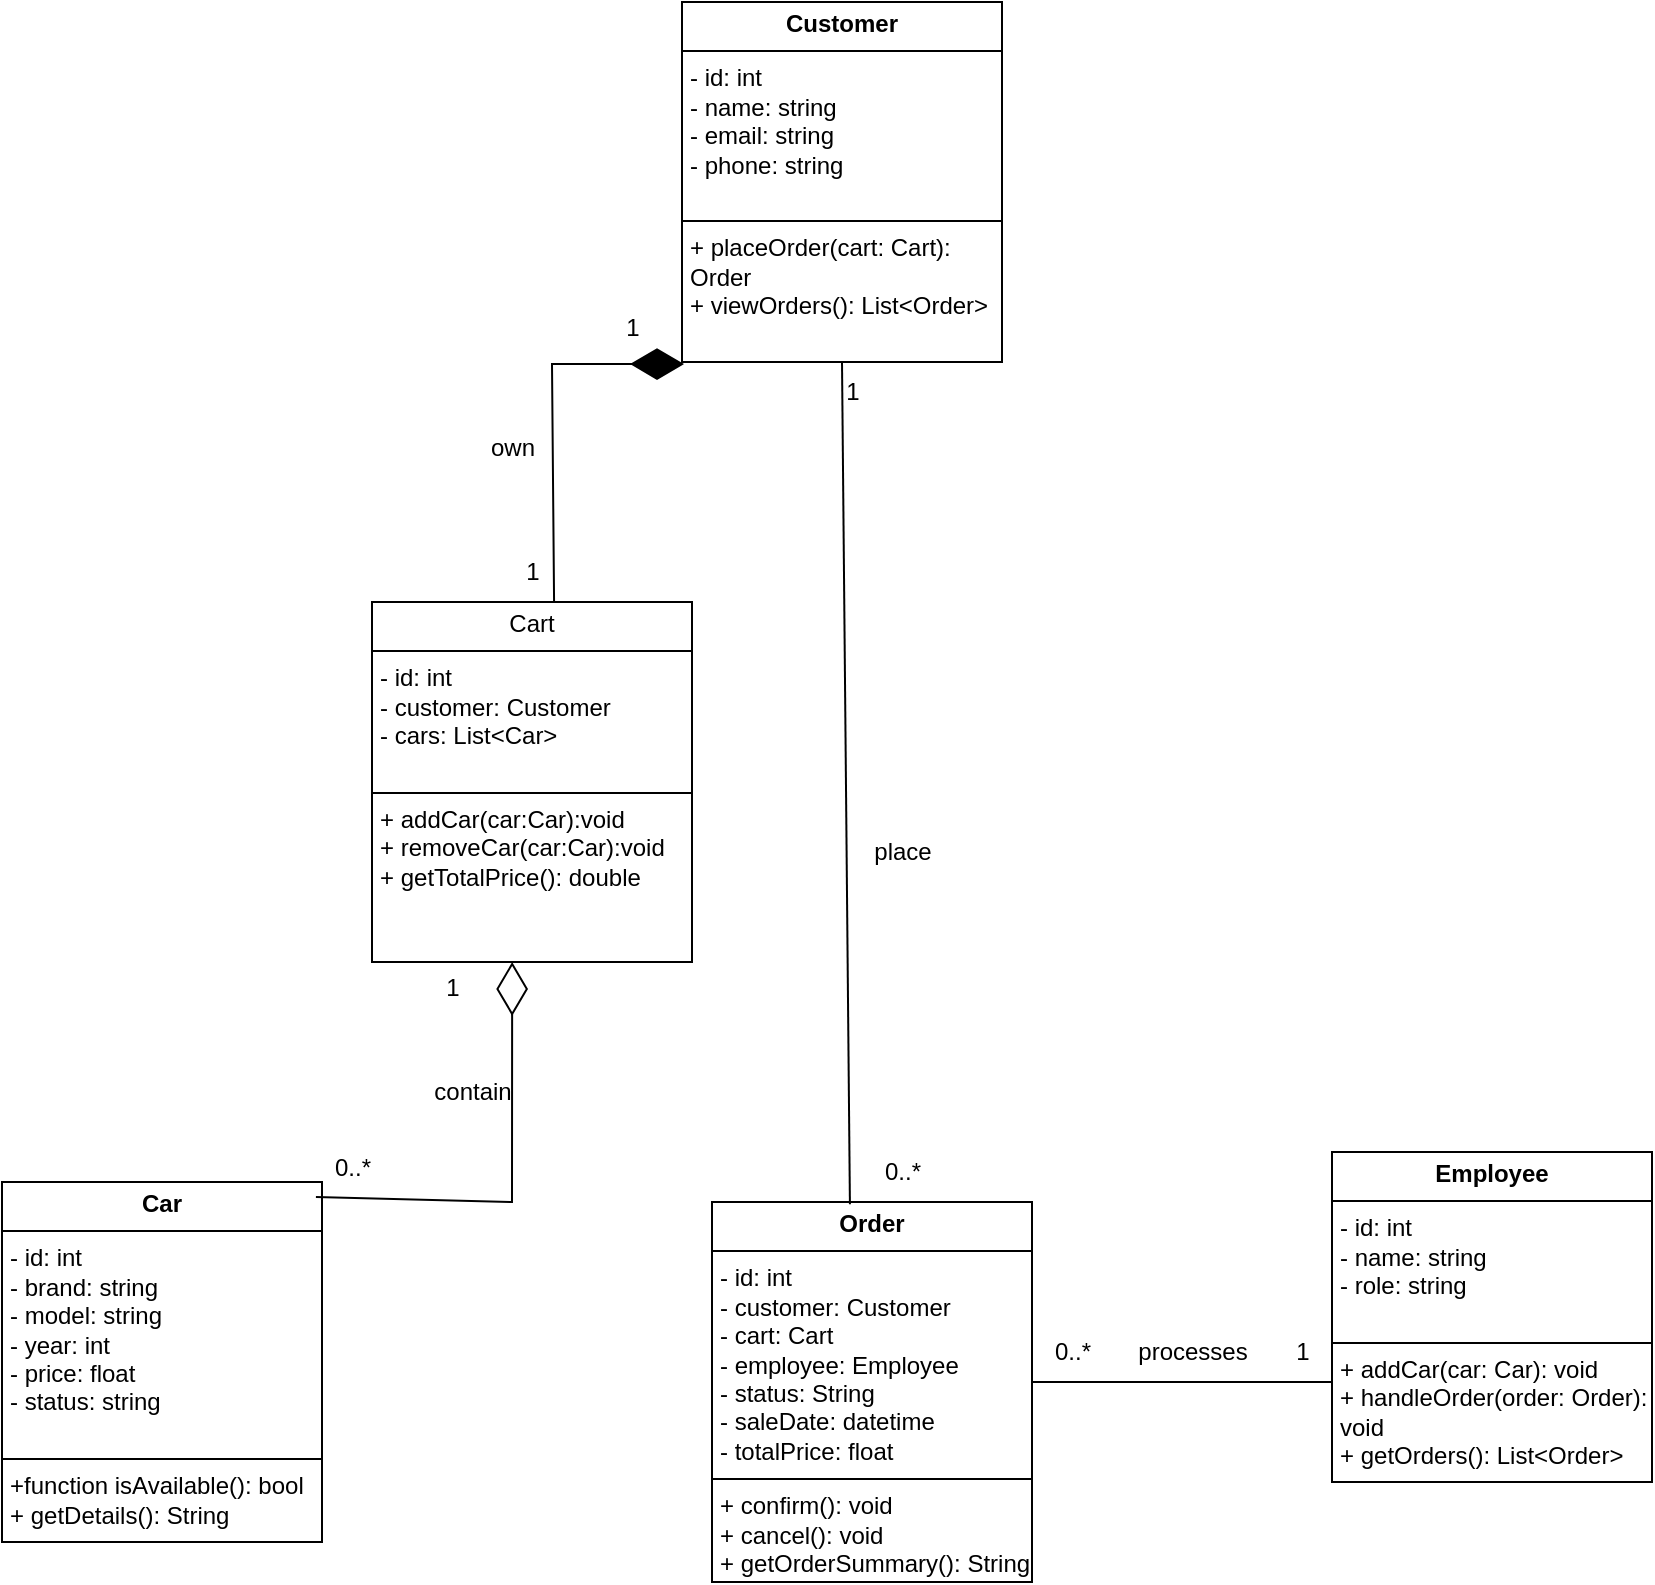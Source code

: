 <mxfile version="27.0.9">
  <diagram name="Page-1" id="G9WPaqUicb1VFKM4ennc">
    <mxGraphModel dx="1426" dy="849" grid="1" gridSize="10" guides="1" tooltips="1" connect="1" arrows="1" fold="1" page="1" pageScale="1" pageWidth="850" pageHeight="1100" math="0" shadow="0">
      <root>
        <mxCell id="0" />
        <mxCell id="1" parent="0" />
        <mxCell id="h7SW3nsibfgwUvtWcW3p-13" value="&lt;p style=&quot;margin:0px;margin-top:4px;text-align:center;&quot;&gt;&lt;b&gt;Car&lt;/b&gt;&lt;/p&gt;&lt;hr size=&quot;1&quot; style=&quot;border-style:solid;&quot;&gt;&lt;p style=&quot;margin:0px;margin-left:4px;&quot;&gt;- id: int&lt;/p&gt;&lt;p style=&quot;margin:0px;margin-left:4px;&quot;&gt;- brand: string&lt;/p&gt;&lt;p style=&quot;margin:0px;margin-left:4px;&quot;&gt;- model: string&lt;/p&gt;&lt;p style=&quot;margin:0px;margin-left:4px;&quot;&gt;- year: int&lt;/p&gt;&lt;p style=&quot;margin:0px;margin-left:4px;&quot;&gt;- price: float&lt;/p&gt;&lt;p style=&quot;margin:0px;margin-left:4px;&quot;&gt;- status: string&lt;/p&gt;&lt;p style=&quot;margin:0px;margin-left:4px;&quot;&gt;&lt;br&gt;&lt;/p&gt;&lt;hr size=&quot;1&quot; style=&quot;border-style:solid;&quot;&gt;&lt;p style=&quot;margin:0px;margin-left:4px;&quot;&gt;+function isAvailable(): bool&amp;nbsp;&lt;/p&gt;&lt;p style=&quot;margin:0px;margin-left:4px;&quot;&gt;+ getDetails(): String&lt;/p&gt;" style="verticalAlign=top;align=left;overflow=fill;html=1;whiteSpace=wrap;" parent="1" vertex="1">
          <mxGeometry x="25" y="610" width="160" height="180" as="geometry" />
        </mxCell>
        <mxCell id="h7SW3nsibfgwUvtWcW3p-16" value="&lt;p style=&quot;margin:0px;margin-top:4px;text-align:center;&quot;&gt;&lt;b&gt;Customer&lt;/b&gt;&lt;/p&gt;&lt;hr size=&quot;1&quot; style=&quot;border-style:solid;&quot;&gt;&lt;p style=&quot;margin:0px;margin-left:4px;&quot;&gt;- id: int&lt;/p&gt;&lt;p style=&quot;margin:0px;margin-left:4px;&quot;&gt;- name: string&lt;/p&gt;&lt;p style=&quot;margin:0px;margin-left:4px;&quot;&gt;- email: string&lt;/p&gt;&lt;p style=&quot;margin:0px;margin-left:4px;&quot;&gt;- phone: string&lt;/p&gt;&lt;p style=&quot;margin:0px;margin-left:4px;&quot;&gt;&lt;br&gt;&lt;/p&gt;&lt;hr size=&quot;1&quot; style=&quot;border-style:solid;&quot;&gt;&lt;p style=&quot;margin:0px;margin-left:4px;&quot;&gt;+ placeOrder(cart: Cart): Order&lt;/p&gt;&lt;p style=&quot;margin:0px;margin-left:4px;&quot;&gt;+ viewOrders(): List&amp;lt;Order&amp;gt;&lt;/p&gt;" style="verticalAlign=top;align=left;overflow=fill;html=1;whiteSpace=wrap;" parent="1" vertex="1">
          <mxGeometry x="365" y="20" width="160" height="180" as="geometry" />
        </mxCell>
        <mxCell id="h7SW3nsibfgwUvtWcW3p-17" value="&lt;p style=&quot;margin:0px;margin-top:4px;text-align:center;&quot;&gt;&lt;b&gt;Employee&lt;/b&gt;&lt;/p&gt;&lt;hr size=&quot;1&quot; style=&quot;border-style:solid;&quot;&gt;&lt;p style=&quot;margin:0px;margin-left:4px;&quot;&gt;- id: int&lt;/p&gt;&lt;p style=&quot;margin:0px;margin-left:4px;&quot;&gt;- name: string&lt;/p&gt;&lt;p style=&quot;margin:0px;margin-left:4px;&quot;&gt;- role: string&amp;nbsp; &amp;nbsp; &amp;nbsp;&lt;/p&gt;&lt;p style=&quot;margin:0px;margin-left:4px;&quot;&gt;&lt;br&gt;&lt;/p&gt;&lt;hr size=&quot;1&quot; style=&quot;border-style:solid;&quot;&gt;&lt;p style=&quot;margin:0px;margin-left:4px;&quot;&gt;&lt;span style=&quot;background-color: transparent; color: light-dark(rgb(0, 0, 0), rgb(255, 255, 255));&quot;&gt;+ addCar(car: Car): void&lt;/span&gt;&lt;/p&gt;&lt;p style=&quot;margin:0px;margin-left:4px;&quot;&gt;+ handleOrder(order: Order): void&lt;/p&gt;&lt;p style=&quot;margin:0px;margin-left:4px;&quot;&gt;+ getOrders(): List&amp;lt;Order&amp;gt;&lt;/p&gt;" style="verticalAlign=top;align=left;overflow=fill;html=1;whiteSpace=wrap;" parent="1" vertex="1">
          <mxGeometry x="690" y="595" width="160" height="165" as="geometry" />
        </mxCell>
        <mxCell id="h7SW3nsibfgwUvtWcW3p-18" value="&lt;p style=&quot;margin:0px;margin-top:4px;text-align:center;&quot;&gt;&lt;b&gt;Order&lt;/b&gt;&lt;/p&gt;&lt;hr size=&quot;1&quot; style=&quot;border-style:solid;&quot;&gt;&lt;p style=&quot;margin:0px;margin-left:4px;&quot;&gt;- id: int&lt;/p&gt;&lt;p style=&quot;margin:0px;margin-left:4px;&quot;&gt;- customer: Customer&lt;/p&gt;&lt;p style=&quot;margin:0px;margin-left:4px;&quot;&gt;- cart: Cart&lt;/p&gt;&lt;p style=&quot;margin:0px;margin-left:4px;&quot;&gt;- employee: Employee&lt;/p&gt;&lt;p style=&quot;margin:0px;margin-left:4px;&quot;&gt;- status: String&lt;/p&gt;&lt;p style=&quot;margin:0px;margin-left:4px;&quot;&gt;- saleDate: datetime&lt;/p&gt;&lt;p style=&quot;margin:0px;margin-left:4px;&quot;&gt;- totalPrice: float&lt;/p&gt;&lt;hr size=&quot;1&quot; style=&quot;border-style:solid;&quot;&gt;&lt;p style=&quot;margin:0px;margin-left:4px;&quot;&gt;+ confirm(): void&lt;/p&gt;&lt;p style=&quot;margin:0px;margin-left:4px;&quot;&gt;+ cancel(): void&lt;/p&gt;&lt;p style=&quot;margin:0px;margin-left:4px;&quot;&gt;+ getOrderSummary(): String&lt;/p&gt;" style="verticalAlign=top;align=left;overflow=fill;html=1;whiteSpace=wrap;" parent="1" vertex="1">
          <mxGeometry x="380" y="620" width="160" height="190" as="geometry" />
        </mxCell>
        <mxCell id="h7SW3nsibfgwUvtWcW3p-44" value="1" style="text;html=1;align=center;verticalAlign=middle;resizable=0;points=[];autosize=1;strokeColor=none;fillColor=none;" parent="1" vertex="1">
          <mxGeometry x="435" y="200" width="30" height="30" as="geometry" />
        </mxCell>
        <mxCell id="h7SW3nsibfgwUvtWcW3p-45" value="0..*" style="text;html=1;align=center;verticalAlign=middle;resizable=0;points=[];autosize=1;strokeColor=none;fillColor=none;" parent="1" vertex="1">
          <mxGeometry x="455" y="590" width="40" height="30" as="geometry" />
        </mxCell>
        <mxCell id="h7SW3nsibfgwUvtWcW3p-48" value="place" style="text;html=1;align=center;verticalAlign=middle;resizable=0;points=[];autosize=1;strokeColor=none;fillColor=none;" parent="1" vertex="1">
          <mxGeometry x="450" y="430" width="50" height="30" as="geometry" />
        </mxCell>
        <mxCell id="h7SW3nsibfgwUvtWcW3p-49" value="1" style="text;html=1;align=center;verticalAlign=middle;resizable=0;points=[];autosize=1;strokeColor=none;fillColor=none;" parent="1" vertex="1">
          <mxGeometry x="660" y="680" width="30" height="30" as="geometry" />
        </mxCell>
        <mxCell id="h7SW3nsibfgwUvtWcW3p-50" value="0..*" style="text;html=1;align=center;verticalAlign=middle;resizable=0;points=[];autosize=1;strokeColor=none;fillColor=none;" parent="1" vertex="1">
          <mxGeometry x="540" y="680" width="40" height="30" as="geometry" />
        </mxCell>
        <mxCell id="h7SW3nsibfgwUvtWcW3p-52" value="processes" style="text;html=1;align=center;verticalAlign=middle;resizable=0;points=[];autosize=1;strokeColor=none;fillColor=none;" parent="1" vertex="1">
          <mxGeometry x="580" y="680" width="80" height="30" as="geometry" />
        </mxCell>
        <mxCell id="Z9W91D0rTldCbAly0j1a-1" value="&lt;p style=&quot;margin:0px;margin-top:4px;text-align:center;&quot;&gt;Cart&lt;/p&gt;&lt;hr size=&quot;1&quot; style=&quot;border-style:solid;&quot;&gt;&lt;p style=&quot;margin:0px;margin-left:4px;&quot;&gt;- id: int&lt;/p&gt;&lt;p style=&quot;margin:0px;margin-left:4px;&quot;&gt;- customer: Customer&lt;/p&gt;&lt;p style=&quot;margin:0px;margin-left:4px;&quot;&gt;- cars: List&amp;lt;Car&amp;gt;&lt;/p&gt;&lt;p style=&quot;margin:0px;margin-left:4px;&quot;&gt;&lt;br&gt;&lt;/p&gt;&lt;hr size=&quot;1&quot; style=&quot;border-style:solid;&quot;&gt;&lt;p style=&quot;margin:0px;margin-left:4px;&quot;&gt;+ addCar(car:Car):void&amp;nbsp;&lt;/p&gt;&lt;p style=&quot;margin:0px;margin-left:4px;&quot;&gt;+ removeCar(car:Car):void&lt;/p&gt;&lt;p style=&quot;margin:0px;margin-left:4px;&quot;&gt;+ getTotalPrice(): double&amp;nbsp;&lt;/p&gt;" style="verticalAlign=top;align=left;overflow=fill;html=1;whiteSpace=wrap;" parent="1" vertex="1">
          <mxGeometry x="210" y="320" width="160" height="180" as="geometry" />
        </mxCell>
        <mxCell id="0FHmiLwLD-aelEJyOajf-2" value="" style="endArrow=none;html=1;edgeStyle=orthogonalEdgeStyle;rounded=0;" edge="1" parent="1">
          <mxGeometry relative="1" as="geometry">
            <mxPoint x="540" y="710" as="sourcePoint" />
            <mxPoint x="690" y="710" as="targetPoint" />
          </mxGeometry>
        </mxCell>
        <mxCell id="0FHmiLwLD-aelEJyOajf-9" value="" style="endArrow=none;html=1;rounded=0;entryX=0.5;entryY=1;entryDx=0;entryDy=0;exitX=0.431;exitY=0.006;exitDx=0;exitDy=0;exitPerimeter=0;" edge="1" parent="1" source="h7SW3nsibfgwUvtWcW3p-18" target="h7SW3nsibfgwUvtWcW3p-16">
          <mxGeometry width="50" height="50" relative="1" as="geometry">
            <mxPoint x="390" y="310" as="sourcePoint" />
            <mxPoint x="440" y="260" as="targetPoint" />
          </mxGeometry>
        </mxCell>
        <mxCell id="0FHmiLwLD-aelEJyOajf-12" value="" style="endArrow=diamondThin;endFill=1;endSize=24;html=1;rounded=0;entryX=1.033;entryY=0.767;entryDx=0;entryDy=0;exitX=0.569;exitY=0;exitDx=0;exitDy=0;entryPerimeter=0;exitPerimeter=0;" edge="1" parent="1" source="Z9W91D0rTldCbAly0j1a-1">
          <mxGeometry width="160" relative="1" as="geometry">
            <mxPoint x="405" y="220" as="sourcePoint" />
            <mxPoint x="365.99" y="201.01" as="targetPoint" />
            <Array as="points">
              <mxPoint x="300" y="201" />
            </Array>
          </mxGeometry>
        </mxCell>
        <mxCell id="0FHmiLwLD-aelEJyOajf-14" value="1" style="text;html=1;align=center;verticalAlign=middle;resizable=0;points=[];autosize=1;strokeColor=none;fillColor=none;" vertex="1" parent="1">
          <mxGeometry x="275" y="290" width="30" height="30" as="geometry" />
        </mxCell>
        <mxCell id="0FHmiLwLD-aelEJyOajf-18" value="1" style="text;html=1;align=center;verticalAlign=middle;resizable=0;points=[];autosize=1;strokeColor=none;fillColor=none;" vertex="1" parent="1">
          <mxGeometry x="325" y="168" width="30" height="30" as="geometry" />
        </mxCell>
        <mxCell id="0FHmiLwLD-aelEJyOajf-19" value="own" style="text;html=1;align=center;verticalAlign=middle;resizable=0;points=[];autosize=1;strokeColor=none;fillColor=none;" vertex="1" parent="1">
          <mxGeometry x="255" y="228" width="50" height="30" as="geometry" />
        </mxCell>
        <mxCell id="0FHmiLwLD-aelEJyOajf-20" value="" style="endArrow=diamondThin;endFill=0;endSize=24;html=1;rounded=0;entryX=0.438;entryY=1;entryDx=0;entryDy=0;entryPerimeter=0;exitX=0.981;exitY=0.042;exitDx=0;exitDy=0;exitPerimeter=0;" edge="1" parent="1" source="h7SW3nsibfgwUvtWcW3p-13" target="Z9W91D0rTldCbAly0j1a-1">
          <mxGeometry width="160" relative="1" as="geometry">
            <mxPoint x="190" y="609" as="sourcePoint" />
            <mxPoint x="325" y="609" as="targetPoint" />
            <Array as="points">
              <mxPoint x="280" y="620" />
            </Array>
          </mxGeometry>
        </mxCell>
        <mxCell id="0FHmiLwLD-aelEJyOajf-21" value="1" style="text;html=1;align=center;verticalAlign=middle;resizable=0;points=[];autosize=1;strokeColor=none;fillColor=none;" vertex="1" parent="1">
          <mxGeometry x="235" y="498" width="30" height="30" as="geometry" />
        </mxCell>
        <mxCell id="0FHmiLwLD-aelEJyOajf-22" value="0..*" style="text;html=1;align=center;verticalAlign=middle;resizable=0;points=[];autosize=1;strokeColor=none;fillColor=none;" vertex="1" parent="1">
          <mxGeometry x="180" y="588" width="40" height="30" as="geometry" />
        </mxCell>
        <mxCell id="0FHmiLwLD-aelEJyOajf-23" value="contain" style="text;html=1;align=center;verticalAlign=middle;resizable=0;points=[];autosize=1;strokeColor=none;fillColor=none;" vertex="1" parent="1">
          <mxGeometry x="230" y="550" width="60" height="30" as="geometry" />
        </mxCell>
      </root>
    </mxGraphModel>
  </diagram>
</mxfile>
